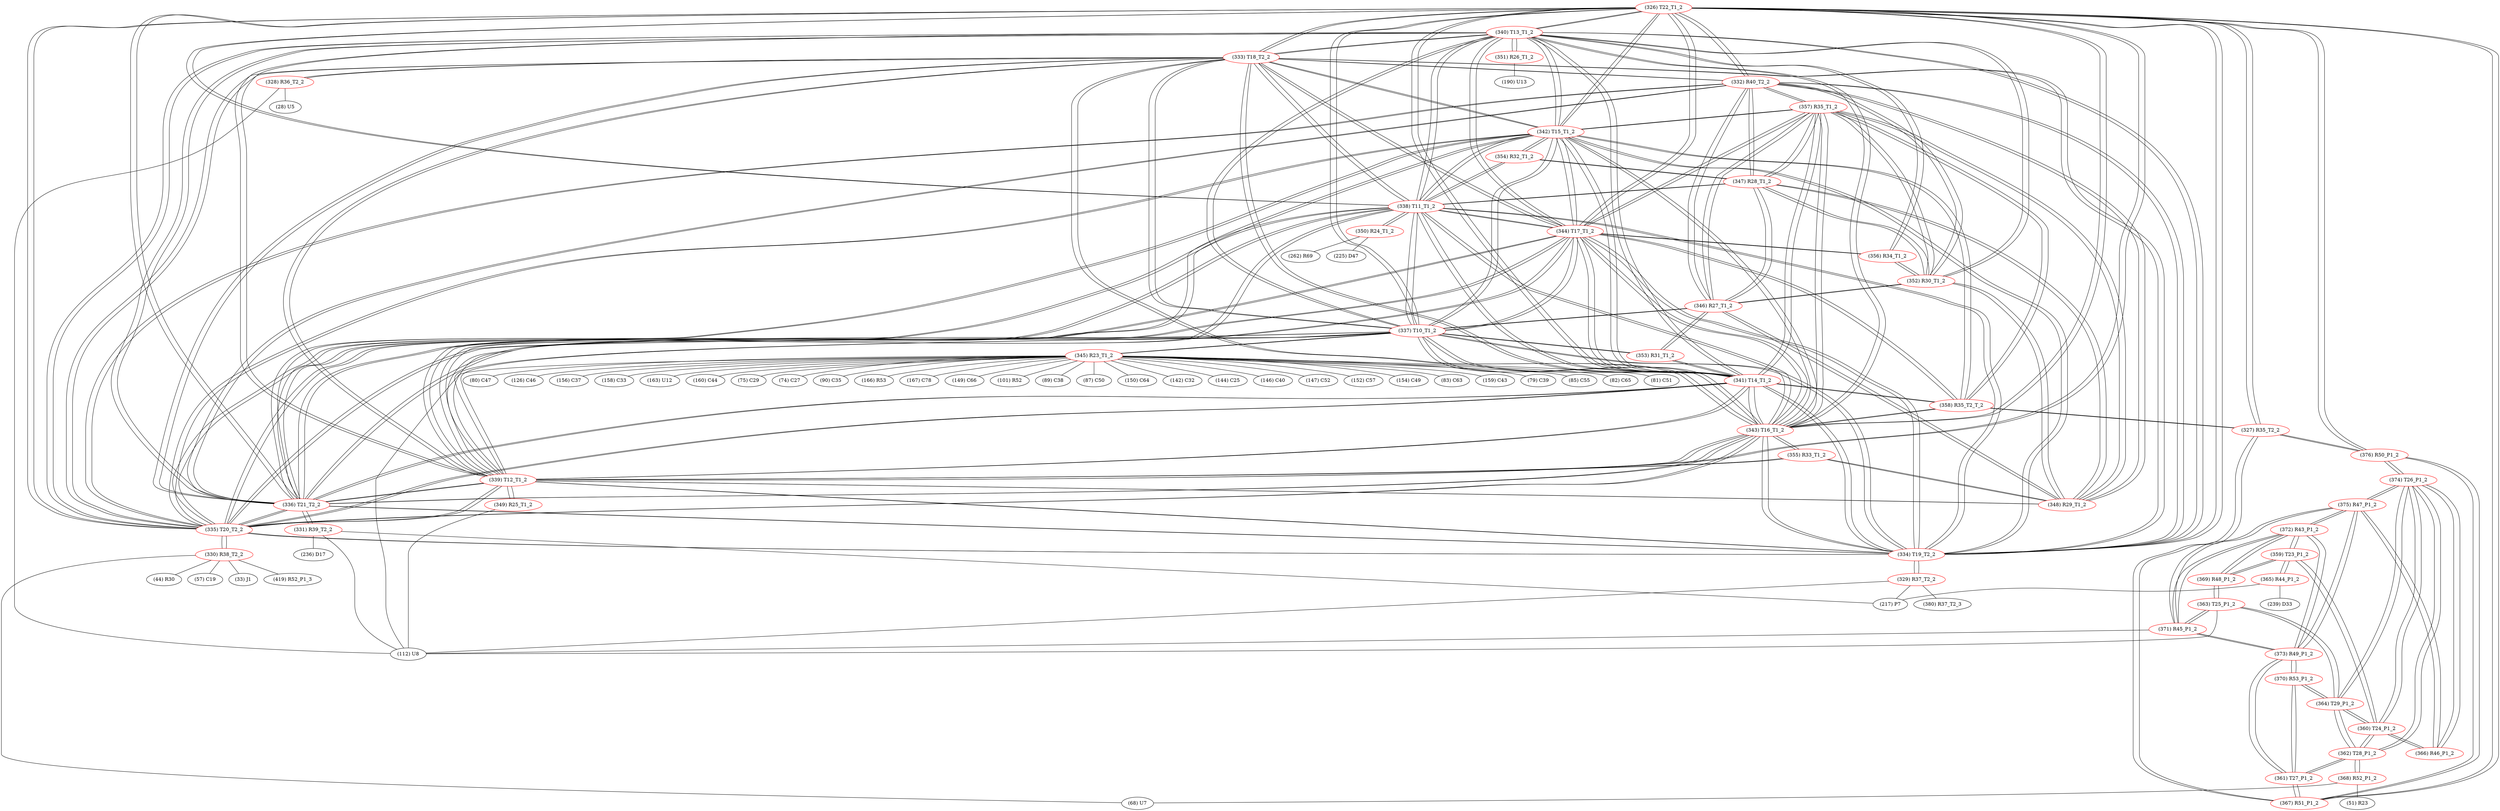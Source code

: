 graph {
	326 [label="(326) T22_T1_2" color=red]
	340 [label="(340) T13_T1_2"]
	333 [label="(333) T18_T2_2"]
	334 [label="(334) T19_T2_2"]
	339 [label="(339) T12_T1_2"]
	342 [label="(342) T15_T1_2"]
	341 [label="(341) T14_T1_2"]
	335 [label="(335) T20_T2_2"]
	336 [label="(336) T21_T2_2"]
	338 [label="(338) T11_T1_2"]
	337 [label="(337) T10_T1_2"]
	343 [label="(343) T16_T1_2"]
	344 [label="(344) T17_T1_2"]
	332 [label="(332) R40_T2_2"]
	367 [label="(367) R51_P1_2"]
	376 [label="(376) R50_P1_2"]
	327 [label="(327) R35_T2_2"]
	327 [label="(327) R35_T2_2" color=red]
	358 [label="(358) R35_T2_T_2"]
	367 [label="(367) R51_P1_2"]
	376 [label="(376) R50_P1_2"]
	326 [label="(326) T22_T1_2"]
	328 [label="(328) R36_T2_2" color=red]
	28 [label="(28) U5"]
	112 [label="(112) U8"]
	333 [label="(333) T18_T2_2"]
	329 [label="(329) R37_T2_2" color=red]
	217 [label="(217) P7"]
	112 [label="(112) U8"]
	380 [label="(380) R37_T2_3"]
	334 [label="(334) T19_T2_2"]
	330 [label="(330) R38_T2_2" color=red]
	44 [label="(44) R30"]
	57 [label="(57) C19"]
	33 [label="(33) J1"]
	68 [label="(68) U7"]
	419 [label="(419) R52_P1_3"]
	335 [label="(335) T20_T2_2"]
	331 [label="(331) R39_T2_2" color=red]
	217 [label="(217) P7"]
	236 [label="(236) D17"]
	112 [label="(112) U8"]
	336 [label="(336) T21_T2_2"]
	332 [label="(332) R40_T2_2" color=red]
	334 [label="(334) T19_T2_2"]
	335 [label="(335) T20_T2_2"]
	336 [label="(336) T21_T2_2"]
	326 [label="(326) T22_T1_2"]
	333 [label="(333) T18_T2_2"]
	348 [label="(348) R29_T1_2"]
	347 [label="(347) R28_T1_2"]
	352 [label="(352) R30_T1_2"]
	346 [label="(346) R27_T1_2"]
	357 [label="(357) R35_T1_2"]
	333 [label="(333) T18_T2_2" color=red]
	340 [label="(340) T13_T1_2"]
	334 [label="(334) T19_T2_2"]
	339 [label="(339) T12_T1_2"]
	342 [label="(342) T15_T1_2"]
	341 [label="(341) T14_T1_2"]
	335 [label="(335) T20_T2_2"]
	336 [label="(336) T21_T2_2"]
	338 [label="(338) T11_T1_2"]
	337 [label="(337) T10_T1_2"]
	326 [label="(326) T22_T1_2"]
	343 [label="(343) T16_T1_2"]
	344 [label="(344) T17_T1_2"]
	332 [label="(332) R40_T2_2"]
	328 [label="(328) R36_T2_2"]
	334 [label="(334) T19_T2_2" color=red]
	340 [label="(340) T13_T1_2"]
	333 [label="(333) T18_T2_2"]
	339 [label="(339) T12_T1_2"]
	342 [label="(342) T15_T1_2"]
	341 [label="(341) T14_T1_2"]
	335 [label="(335) T20_T2_2"]
	336 [label="(336) T21_T2_2"]
	338 [label="(338) T11_T1_2"]
	337 [label="(337) T10_T1_2"]
	326 [label="(326) T22_T1_2"]
	343 [label="(343) T16_T1_2"]
	344 [label="(344) T17_T1_2"]
	332 [label="(332) R40_T2_2"]
	329 [label="(329) R37_T2_2"]
	335 [label="(335) T20_T2_2" color=red]
	340 [label="(340) T13_T1_2"]
	333 [label="(333) T18_T2_2"]
	334 [label="(334) T19_T2_2"]
	339 [label="(339) T12_T1_2"]
	342 [label="(342) T15_T1_2"]
	341 [label="(341) T14_T1_2"]
	336 [label="(336) T21_T2_2"]
	338 [label="(338) T11_T1_2"]
	337 [label="(337) T10_T1_2"]
	326 [label="(326) T22_T1_2"]
	343 [label="(343) T16_T1_2"]
	344 [label="(344) T17_T1_2"]
	332 [label="(332) R40_T2_2"]
	330 [label="(330) R38_T2_2"]
	336 [label="(336) T21_T2_2" color=red]
	340 [label="(340) T13_T1_2"]
	333 [label="(333) T18_T2_2"]
	334 [label="(334) T19_T2_2"]
	339 [label="(339) T12_T1_2"]
	342 [label="(342) T15_T1_2"]
	341 [label="(341) T14_T1_2"]
	335 [label="(335) T20_T2_2"]
	338 [label="(338) T11_T1_2"]
	337 [label="(337) T10_T1_2"]
	326 [label="(326) T22_T1_2"]
	343 [label="(343) T16_T1_2"]
	344 [label="(344) T17_T1_2"]
	332 [label="(332) R40_T2_2"]
	331 [label="(331) R39_T2_2"]
	337 [label="(337) T10_T1_2" color=red]
	340 [label="(340) T13_T1_2"]
	333 [label="(333) T18_T2_2"]
	334 [label="(334) T19_T2_2"]
	339 [label="(339) T12_T1_2"]
	342 [label="(342) T15_T1_2"]
	341 [label="(341) T14_T1_2"]
	335 [label="(335) T20_T2_2"]
	336 [label="(336) T21_T2_2"]
	338 [label="(338) T11_T1_2"]
	326 [label="(326) T22_T1_2"]
	343 [label="(343) T16_T1_2"]
	344 [label="(344) T17_T1_2"]
	345 [label="(345) R23_T1_2"]
	346 [label="(346) R27_T1_2"]
	353 [label="(353) R31_T1_2"]
	338 [label="(338) T11_T1_2" color=red]
	340 [label="(340) T13_T1_2"]
	333 [label="(333) T18_T2_2"]
	334 [label="(334) T19_T2_2"]
	339 [label="(339) T12_T1_2"]
	342 [label="(342) T15_T1_2"]
	341 [label="(341) T14_T1_2"]
	335 [label="(335) T20_T2_2"]
	336 [label="(336) T21_T2_2"]
	337 [label="(337) T10_T1_2"]
	326 [label="(326) T22_T1_2"]
	343 [label="(343) T16_T1_2"]
	344 [label="(344) T17_T1_2"]
	350 [label="(350) R24_T1_2"]
	354 [label="(354) R32_T1_2"]
	347 [label="(347) R28_T1_2"]
	339 [label="(339) T12_T1_2" color=red]
	340 [label="(340) T13_T1_2"]
	333 [label="(333) T18_T2_2"]
	334 [label="(334) T19_T2_2"]
	342 [label="(342) T15_T1_2"]
	341 [label="(341) T14_T1_2"]
	335 [label="(335) T20_T2_2"]
	336 [label="(336) T21_T2_2"]
	338 [label="(338) T11_T1_2"]
	337 [label="(337) T10_T1_2"]
	326 [label="(326) T22_T1_2"]
	343 [label="(343) T16_T1_2"]
	344 [label="(344) T17_T1_2"]
	355 [label="(355) R33_T1_2"]
	348 [label="(348) R29_T1_2"]
	349 [label="(349) R25_T1_2"]
	340 [label="(340) T13_T1_2" color=red]
	333 [label="(333) T18_T2_2"]
	334 [label="(334) T19_T2_2"]
	339 [label="(339) T12_T1_2"]
	342 [label="(342) T15_T1_2"]
	341 [label="(341) T14_T1_2"]
	335 [label="(335) T20_T2_2"]
	336 [label="(336) T21_T2_2"]
	338 [label="(338) T11_T1_2"]
	337 [label="(337) T10_T1_2"]
	326 [label="(326) T22_T1_2"]
	343 [label="(343) T16_T1_2"]
	344 [label="(344) T17_T1_2"]
	352 [label="(352) R30_T1_2"]
	356 [label="(356) R34_T1_2"]
	351 [label="(351) R26_T1_2"]
	341 [label="(341) T14_T1_2" color=red]
	340 [label="(340) T13_T1_2"]
	333 [label="(333) T18_T2_2"]
	334 [label="(334) T19_T2_2"]
	339 [label="(339) T12_T1_2"]
	342 [label="(342) T15_T1_2"]
	335 [label="(335) T20_T2_2"]
	336 [label="(336) T21_T2_2"]
	338 [label="(338) T11_T1_2"]
	337 [label="(337) T10_T1_2"]
	326 [label="(326) T22_T1_2"]
	343 [label="(343) T16_T1_2"]
	344 [label="(344) T17_T1_2"]
	358 [label="(358) R35_T2_T_2"]
	357 [label="(357) R35_T1_2"]
	353 [label="(353) R31_T1_2"]
	342 [label="(342) T15_T1_2" color=red]
	340 [label="(340) T13_T1_2"]
	333 [label="(333) T18_T2_2"]
	334 [label="(334) T19_T2_2"]
	339 [label="(339) T12_T1_2"]
	341 [label="(341) T14_T1_2"]
	335 [label="(335) T20_T2_2"]
	336 [label="(336) T21_T2_2"]
	338 [label="(338) T11_T1_2"]
	337 [label="(337) T10_T1_2"]
	326 [label="(326) T22_T1_2"]
	343 [label="(343) T16_T1_2"]
	344 [label="(344) T17_T1_2"]
	358 [label="(358) R35_T2_T_2"]
	357 [label="(357) R35_T1_2"]
	354 [label="(354) R32_T1_2"]
	343 [label="(343) T16_T1_2" color=red]
	340 [label="(340) T13_T1_2"]
	333 [label="(333) T18_T2_2"]
	334 [label="(334) T19_T2_2"]
	339 [label="(339) T12_T1_2"]
	342 [label="(342) T15_T1_2"]
	341 [label="(341) T14_T1_2"]
	335 [label="(335) T20_T2_2"]
	336 [label="(336) T21_T2_2"]
	338 [label="(338) T11_T1_2"]
	337 [label="(337) T10_T1_2"]
	326 [label="(326) T22_T1_2"]
	344 [label="(344) T17_T1_2"]
	358 [label="(358) R35_T2_T_2"]
	357 [label="(357) R35_T1_2"]
	355 [label="(355) R33_T1_2"]
	344 [label="(344) T17_T1_2" color=red]
	340 [label="(340) T13_T1_2"]
	333 [label="(333) T18_T2_2"]
	334 [label="(334) T19_T2_2"]
	339 [label="(339) T12_T1_2"]
	342 [label="(342) T15_T1_2"]
	341 [label="(341) T14_T1_2"]
	335 [label="(335) T20_T2_2"]
	336 [label="(336) T21_T2_2"]
	338 [label="(338) T11_T1_2"]
	337 [label="(337) T10_T1_2"]
	326 [label="(326) T22_T1_2"]
	343 [label="(343) T16_T1_2"]
	358 [label="(358) R35_T2_T_2"]
	357 [label="(357) R35_T1_2"]
	356 [label="(356) R34_T1_2"]
	345 [label="(345) R23_T1_2" color=red]
	83 [label="(83) C63"]
	159 [label="(159) C43"]
	79 [label="(79) C39"]
	85 [label="(85) C55"]
	82 [label="(82) C65"]
	81 [label="(81) C51"]
	80 [label="(80) C47"]
	112 [label="(112) U8"]
	126 [label="(126) C46"]
	156 [label="(156) C37"]
	158 [label="(158) C33"]
	163 [label="(163) U12"]
	160 [label="(160) C44"]
	75 [label="(75) C29"]
	74 [label="(74) C27"]
	90 [label="(90) C35"]
	166 [label="(166) R53"]
	167 [label="(167) C78"]
	149 [label="(149) C66"]
	101 [label="(101) R52"]
	89 [label="(89) C38"]
	87 [label="(87) C50"]
	150 [label="(150) C64"]
	142 [label="(142) C32"]
	144 [label="(144) C25"]
	146 [label="(146) C40"]
	147 [label="(147) C52"]
	152 [label="(152) C57"]
	154 [label="(154) C49"]
	337 [label="(337) T10_T1_2"]
	346 [label="(346) R27_T1_2" color=red]
	332 [label="(332) R40_T2_2"]
	348 [label="(348) R29_T1_2"]
	347 [label="(347) R28_T1_2"]
	352 [label="(352) R30_T1_2"]
	357 [label="(357) R35_T1_2"]
	337 [label="(337) T10_T1_2"]
	353 [label="(353) R31_T1_2"]
	347 [label="(347) R28_T1_2" color=red]
	332 [label="(332) R40_T2_2"]
	348 [label="(348) R29_T1_2"]
	352 [label="(352) R30_T1_2"]
	346 [label="(346) R27_T1_2"]
	357 [label="(357) R35_T1_2"]
	354 [label="(354) R32_T1_2"]
	338 [label="(338) T11_T1_2"]
	348 [label="(348) R29_T1_2" color=red]
	332 [label="(332) R40_T2_2"]
	347 [label="(347) R28_T1_2"]
	352 [label="(352) R30_T1_2"]
	346 [label="(346) R27_T1_2"]
	357 [label="(357) R35_T1_2"]
	355 [label="(355) R33_T1_2"]
	339 [label="(339) T12_T1_2"]
	349 [label="(349) R25_T1_2" color=red]
	112 [label="(112) U8"]
	339 [label="(339) T12_T1_2"]
	350 [label="(350) R24_T1_2" color=red]
	225 [label="(225) D47"]
	262 [label="(262) R69"]
	338 [label="(338) T11_T1_2"]
	351 [label="(351) R26_T1_2" color=red]
	190 [label="(190) U13"]
	340 [label="(340) T13_T1_2"]
	352 [label="(352) R30_T1_2" color=red]
	332 [label="(332) R40_T2_2"]
	348 [label="(348) R29_T1_2"]
	347 [label="(347) R28_T1_2"]
	346 [label="(346) R27_T1_2"]
	357 [label="(357) R35_T1_2"]
	356 [label="(356) R34_T1_2"]
	340 [label="(340) T13_T1_2"]
	353 [label="(353) R31_T1_2" color=red]
	346 [label="(346) R27_T1_2"]
	337 [label="(337) T10_T1_2"]
	341 [label="(341) T14_T1_2"]
	354 [label="(354) R32_T1_2" color=red]
	342 [label="(342) T15_T1_2"]
	338 [label="(338) T11_T1_2"]
	347 [label="(347) R28_T1_2"]
	355 [label="(355) R33_T1_2" color=red]
	343 [label="(343) T16_T1_2"]
	339 [label="(339) T12_T1_2"]
	348 [label="(348) R29_T1_2"]
	356 [label="(356) R34_T1_2" color=red]
	344 [label="(344) T17_T1_2"]
	352 [label="(352) R30_T1_2"]
	340 [label="(340) T13_T1_2"]
	357 [label="(357) R35_T1_2" color=red]
	342 [label="(342) T15_T1_2"]
	343 [label="(343) T16_T1_2"]
	341 [label="(341) T14_T1_2"]
	344 [label="(344) T17_T1_2"]
	358 [label="(358) R35_T2_T_2"]
	332 [label="(332) R40_T2_2"]
	348 [label="(348) R29_T1_2"]
	347 [label="(347) R28_T1_2"]
	352 [label="(352) R30_T1_2"]
	346 [label="(346) R27_T1_2"]
	358 [label="(358) R35_T2_T_2" color=red]
	342 [label="(342) T15_T1_2"]
	343 [label="(343) T16_T1_2"]
	341 [label="(341) T14_T1_2"]
	344 [label="(344) T17_T1_2"]
	357 [label="(357) R35_T1_2"]
	327 [label="(327) R35_T2_2"]
	359 [label="(359) T23_P1_2" color=red]
	369 [label="(369) R48_P1_2"]
	372 [label="(372) R43_P1_2"]
	360 [label="(360) T24_P1_2"]
	365 [label="(365) R44_P1_2"]
	360 [label="(360) T24_P1_2" color=red]
	374 [label="(374) T26_P1_2"]
	364 [label="(364) T29_P1_2"]
	362 [label="(362) T28_P1_2"]
	366 [label="(366) R46_P1_2"]
	359 [label="(359) T23_P1_2"]
	361 [label="(361) T27_P1_2" color=red]
	367 [label="(367) R51_P1_2"]
	362 [label="(362) T28_P1_2"]
	370 [label="(370) R53_P1_2"]
	373 [label="(373) R49_P1_2"]
	362 [label="(362) T28_P1_2" color=red]
	374 [label="(374) T26_P1_2"]
	360 [label="(360) T24_P1_2"]
	364 [label="(364) T29_P1_2"]
	368 [label="(368) R52_P1_2"]
	361 [label="(361) T27_P1_2"]
	363 [label="(363) T25_P1_2" color=red]
	364 [label="(364) T29_P1_2"]
	369 [label="(369) R48_P1_2"]
	371 [label="(371) R45_P1_2"]
	112 [label="(112) U8"]
	364 [label="(364) T29_P1_2" color=red]
	374 [label="(374) T26_P1_2"]
	360 [label="(360) T24_P1_2"]
	362 [label="(362) T28_P1_2"]
	363 [label="(363) T25_P1_2"]
	370 [label="(370) R53_P1_2"]
	365 [label="(365) R44_P1_2" color=red]
	217 [label="(217) P7"]
	239 [label="(239) D33"]
	359 [label="(359) T23_P1_2"]
	366 [label="(366) R46_P1_2" color=red]
	374 [label="(374) T26_P1_2"]
	375 [label="(375) R47_P1_2"]
	360 [label="(360) T24_P1_2"]
	367 [label="(367) R51_P1_2" color=red]
	361 [label="(361) T27_P1_2"]
	376 [label="(376) R50_P1_2"]
	326 [label="(326) T22_T1_2"]
	327 [label="(327) R35_T2_2"]
	368 [label="(368) R52_P1_2" color=red]
	68 [label="(68) U7"]
	51 [label="(51) R23"]
	362 [label="(362) T28_P1_2"]
	369 [label="(369) R48_P1_2" color=red]
	363 [label="(363) T25_P1_2"]
	359 [label="(359) T23_P1_2"]
	372 [label="(372) R43_P1_2"]
	370 [label="(370) R53_P1_2" color=red]
	364 [label="(364) T29_P1_2"]
	361 [label="(361) T27_P1_2"]
	373 [label="(373) R49_P1_2"]
	371 [label="(371) R45_P1_2" color=red]
	375 [label="(375) R47_P1_2"]
	372 [label="(372) R43_P1_2"]
	373 [label="(373) R49_P1_2"]
	363 [label="(363) T25_P1_2"]
	112 [label="(112) U8"]
	372 [label="(372) R43_P1_2" color=red]
	369 [label="(369) R48_P1_2"]
	359 [label="(359) T23_P1_2"]
	375 [label="(375) R47_P1_2"]
	371 [label="(371) R45_P1_2"]
	373 [label="(373) R49_P1_2"]
	373 [label="(373) R49_P1_2" color=red]
	375 [label="(375) R47_P1_2"]
	371 [label="(371) R45_P1_2"]
	372 [label="(372) R43_P1_2"]
	361 [label="(361) T27_P1_2"]
	370 [label="(370) R53_P1_2"]
	374 [label="(374) T26_P1_2" color=red]
	376 [label="(376) R50_P1_2"]
	360 [label="(360) T24_P1_2"]
	364 [label="(364) T29_P1_2"]
	362 [label="(362) T28_P1_2"]
	366 [label="(366) R46_P1_2"]
	375 [label="(375) R47_P1_2"]
	375 [label="(375) R47_P1_2" color=red]
	371 [label="(371) R45_P1_2"]
	372 [label="(372) R43_P1_2"]
	373 [label="(373) R49_P1_2"]
	374 [label="(374) T26_P1_2"]
	366 [label="(366) R46_P1_2"]
	376 [label="(376) R50_P1_2" color=red]
	374 [label="(374) T26_P1_2"]
	367 [label="(367) R51_P1_2"]
	326 [label="(326) T22_T1_2"]
	327 [label="(327) R35_T2_2"]
	326 -- 340
	326 -- 333
	326 -- 334
	326 -- 339
	326 -- 342
	326 -- 341
	326 -- 335
	326 -- 336
	326 -- 338
	326 -- 337
	326 -- 343
	326 -- 344
	326 -- 332
	326 -- 367
	326 -- 376
	326 -- 327
	327 -- 358
	327 -- 367
	327 -- 376
	327 -- 326
	328 -- 28
	328 -- 112
	328 -- 333
	329 -- 217
	329 -- 112
	329 -- 380
	329 -- 334
	330 -- 44
	330 -- 57
	330 -- 33
	330 -- 68
	330 -- 419
	330 -- 335
	331 -- 217
	331 -- 236
	331 -- 112
	331 -- 336
	332 -- 334
	332 -- 335
	332 -- 336
	332 -- 326
	332 -- 333
	332 -- 348
	332 -- 347
	332 -- 352
	332 -- 346
	332 -- 357
	333 -- 340
	333 -- 334
	333 -- 339
	333 -- 342
	333 -- 341
	333 -- 335
	333 -- 336
	333 -- 338
	333 -- 337
	333 -- 326
	333 -- 343
	333 -- 344
	333 -- 332
	333 -- 328
	334 -- 340
	334 -- 333
	334 -- 339
	334 -- 342
	334 -- 341
	334 -- 335
	334 -- 336
	334 -- 338
	334 -- 337
	334 -- 326
	334 -- 343
	334 -- 344
	334 -- 332
	334 -- 329
	335 -- 340
	335 -- 333
	335 -- 334
	335 -- 339
	335 -- 342
	335 -- 341
	335 -- 336
	335 -- 338
	335 -- 337
	335 -- 326
	335 -- 343
	335 -- 344
	335 -- 332
	335 -- 330
	336 -- 340
	336 -- 333
	336 -- 334
	336 -- 339
	336 -- 342
	336 -- 341
	336 -- 335
	336 -- 338
	336 -- 337
	336 -- 326
	336 -- 343
	336 -- 344
	336 -- 332
	336 -- 331
	337 -- 340
	337 -- 333
	337 -- 334
	337 -- 339
	337 -- 342
	337 -- 341
	337 -- 335
	337 -- 336
	337 -- 338
	337 -- 326
	337 -- 343
	337 -- 344
	337 -- 345
	337 -- 346
	337 -- 353
	338 -- 340
	338 -- 333
	338 -- 334
	338 -- 339
	338 -- 342
	338 -- 341
	338 -- 335
	338 -- 336
	338 -- 337
	338 -- 326
	338 -- 343
	338 -- 344
	338 -- 350
	338 -- 354
	338 -- 347
	339 -- 340
	339 -- 333
	339 -- 334
	339 -- 342
	339 -- 341
	339 -- 335
	339 -- 336
	339 -- 338
	339 -- 337
	339 -- 326
	339 -- 343
	339 -- 344
	339 -- 355
	339 -- 348
	339 -- 349
	340 -- 333
	340 -- 334
	340 -- 339
	340 -- 342
	340 -- 341
	340 -- 335
	340 -- 336
	340 -- 338
	340 -- 337
	340 -- 326
	340 -- 343
	340 -- 344
	340 -- 352
	340 -- 356
	340 -- 351
	341 -- 340
	341 -- 333
	341 -- 334
	341 -- 339
	341 -- 342
	341 -- 335
	341 -- 336
	341 -- 338
	341 -- 337
	341 -- 326
	341 -- 343
	341 -- 344
	341 -- 358
	341 -- 357
	341 -- 353
	342 -- 340
	342 -- 333
	342 -- 334
	342 -- 339
	342 -- 341
	342 -- 335
	342 -- 336
	342 -- 338
	342 -- 337
	342 -- 326
	342 -- 343
	342 -- 344
	342 -- 358
	342 -- 357
	342 -- 354
	343 -- 340
	343 -- 333
	343 -- 334
	343 -- 339
	343 -- 342
	343 -- 341
	343 -- 335
	343 -- 336
	343 -- 338
	343 -- 337
	343 -- 326
	343 -- 344
	343 -- 358
	343 -- 357
	343 -- 355
	344 -- 340
	344 -- 333
	344 -- 334
	344 -- 339
	344 -- 342
	344 -- 341
	344 -- 335
	344 -- 336
	344 -- 338
	344 -- 337
	344 -- 326
	344 -- 343
	344 -- 358
	344 -- 357
	344 -- 356
	345 -- 83
	345 -- 159
	345 -- 79
	345 -- 85
	345 -- 82
	345 -- 81
	345 -- 80
	345 -- 112
	345 -- 126
	345 -- 156
	345 -- 158
	345 -- 163
	345 -- 160
	345 -- 75
	345 -- 74
	345 -- 90
	345 -- 166
	345 -- 167
	345 -- 149
	345 -- 101
	345 -- 89
	345 -- 87
	345 -- 150
	345 -- 142
	345 -- 144
	345 -- 146
	345 -- 147
	345 -- 152
	345 -- 154
	345 -- 337
	346 -- 332
	346 -- 348
	346 -- 347
	346 -- 352
	346 -- 357
	346 -- 337
	346 -- 353
	347 -- 332
	347 -- 348
	347 -- 352
	347 -- 346
	347 -- 357
	347 -- 354
	347 -- 338
	348 -- 332
	348 -- 347
	348 -- 352
	348 -- 346
	348 -- 357
	348 -- 355
	348 -- 339
	349 -- 112
	349 -- 339
	350 -- 225
	350 -- 262
	350 -- 338
	351 -- 190
	351 -- 340
	352 -- 332
	352 -- 348
	352 -- 347
	352 -- 346
	352 -- 357
	352 -- 356
	352 -- 340
	353 -- 346
	353 -- 337
	353 -- 341
	354 -- 342
	354 -- 338
	354 -- 347
	355 -- 343
	355 -- 339
	355 -- 348
	356 -- 344
	356 -- 352
	356 -- 340
	357 -- 342
	357 -- 343
	357 -- 341
	357 -- 344
	357 -- 358
	357 -- 332
	357 -- 348
	357 -- 347
	357 -- 352
	357 -- 346
	358 -- 342
	358 -- 343
	358 -- 341
	358 -- 344
	358 -- 357
	358 -- 327
	359 -- 369
	359 -- 372
	359 -- 360
	359 -- 365
	360 -- 374
	360 -- 364
	360 -- 362
	360 -- 366
	360 -- 359
	361 -- 367
	361 -- 362
	361 -- 370
	361 -- 373
	362 -- 374
	362 -- 360
	362 -- 364
	362 -- 368
	362 -- 361
	363 -- 364
	363 -- 369
	363 -- 371
	363 -- 112
	364 -- 374
	364 -- 360
	364 -- 362
	364 -- 363
	364 -- 370
	365 -- 217
	365 -- 239
	365 -- 359
	366 -- 374
	366 -- 375
	366 -- 360
	367 -- 361
	367 -- 376
	367 -- 326
	367 -- 327
	368 -- 68
	368 -- 51
	368 -- 362
	369 -- 363
	369 -- 359
	369 -- 372
	370 -- 364
	370 -- 361
	370 -- 373
	371 -- 375
	371 -- 372
	371 -- 373
	371 -- 363
	371 -- 112
	372 -- 369
	372 -- 359
	372 -- 375
	372 -- 371
	372 -- 373
	373 -- 375
	373 -- 371
	373 -- 372
	373 -- 361
	373 -- 370
	374 -- 376
	374 -- 360
	374 -- 364
	374 -- 362
	374 -- 366
	374 -- 375
	375 -- 371
	375 -- 372
	375 -- 373
	375 -- 374
	375 -- 366
	376 -- 374
	376 -- 367
	376 -- 326
	376 -- 327
}